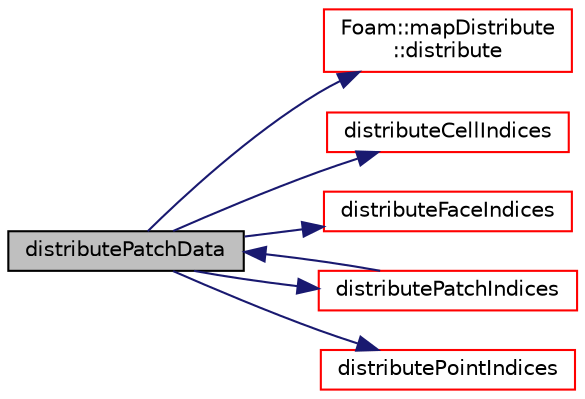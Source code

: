 digraph "distributePatchData"
{
  bgcolor="transparent";
  edge [fontname="Helvetica",fontsize="10",labelfontname="Helvetica",labelfontsize="10"];
  node [fontname="Helvetica",fontsize="10",shape=record];
  rankdir="LR";
  Node1 [label="distributePatchData",height=0.2,width=0.4,color="black", fillcolor="grey75", style="filled", fontcolor="black"];
  Node1 -> Node2 [color="midnightblue",fontsize="10",style="solid",fontname="Helvetica"];
  Node2 [label="Foam::mapDistribute\l::distribute",height=0.2,width=0.4,color="red",URL="$a01403.html#a33e0f8481eb68bf011731ec98e8f7c65",tooltip="Distribute data. Note:schedule only used for Pstream::scheduled. "];
  Node1 -> Node3 [color="midnightblue",fontsize="10",style="solid",fontname="Helvetica"];
  Node3 [label="distributeCellIndices",height=0.2,width=0.4,color="red",URL="$a01405.html#ad919e04f9027fc6ee4c5f944415e22d9"];
  Node1 -> Node4 [color="midnightblue",fontsize="10",style="solid",fontname="Helvetica"];
  Node4 [label="distributeFaceIndices",height=0.2,width=0.4,color="red",URL="$a01405.html#a4668e668ebb1d44093ed6159a254fa39"];
  Node1 -> Node5 [color="midnightblue",fontsize="10",style="solid",fontname="Helvetica"];
  Node5 [label="distributePatchIndices",height=0.2,width=0.4,color="red",URL="$a01405.html#a527d120f9ed63ab95e9867ec34be5a23"];
  Node5 -> Node1 [color="midnightblue",fontsize="10",style="solid",fontname="Helvetica"];
  Node1 -> Node6 [color="midnightblue",fontsize="10",style="solid",fontname="Helvetica"];
  Node6 [label="distributePointIndices",height=0.2,width=0.4,color="red",URL="$a01405.html#a705f9191a7a373e01740e47f5ba351d4",tooltip="Distribute list of point/face/cell/patch indices. "];
}
